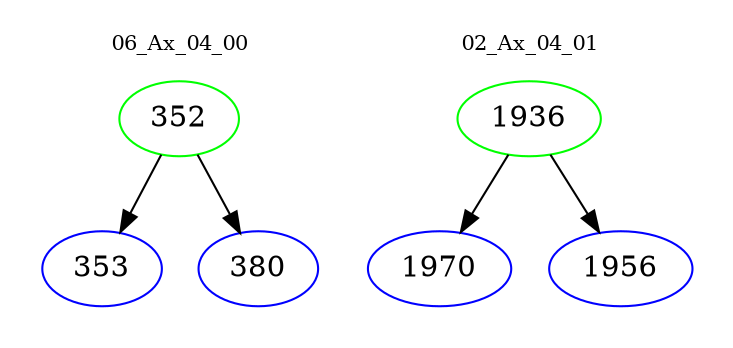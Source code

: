 digraph{
subgraph cluster_0 {
color = white
label = "06_Ax_04_00";
fontsize=10;
T0_352 [label="352", color="green"]
T0_352 -> T0_353 [color="black"]
T0_353 [label="353", color="blue"]
T0_352 -> T0_380 [color="black"]
T0_380 [label="380", color="blue"]
}
subgraph cluster_1 {
color = white
label = "02_Ax_04_01";
fontsize=10;
T1_1936 [label="1936", color="green"]
T1_1936 -> T1_1970 [color="black"]
T1_1970 [label="1970", color="blue"]
T1_1936 -> T1_1956 [color="black"]
T1_1956 [label="1956", color="blue"]
}
}
